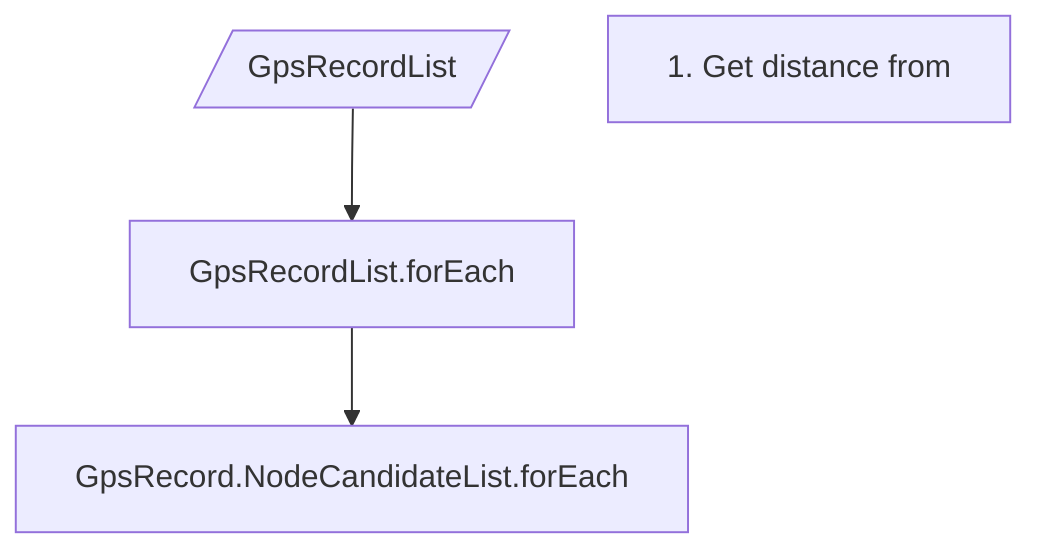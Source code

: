flowchart TD
    I[/GpsRecordList/]
    GpsRecordListLoop[GpsRecordList.forEach]
    NodeCandidateListLoop[GpsRecord.NodeCandidateList.forEach]
    
    GetEmission[1. Get distance from ]

    I --> GpsRecordListLoop --> NodeCandidateListLoop